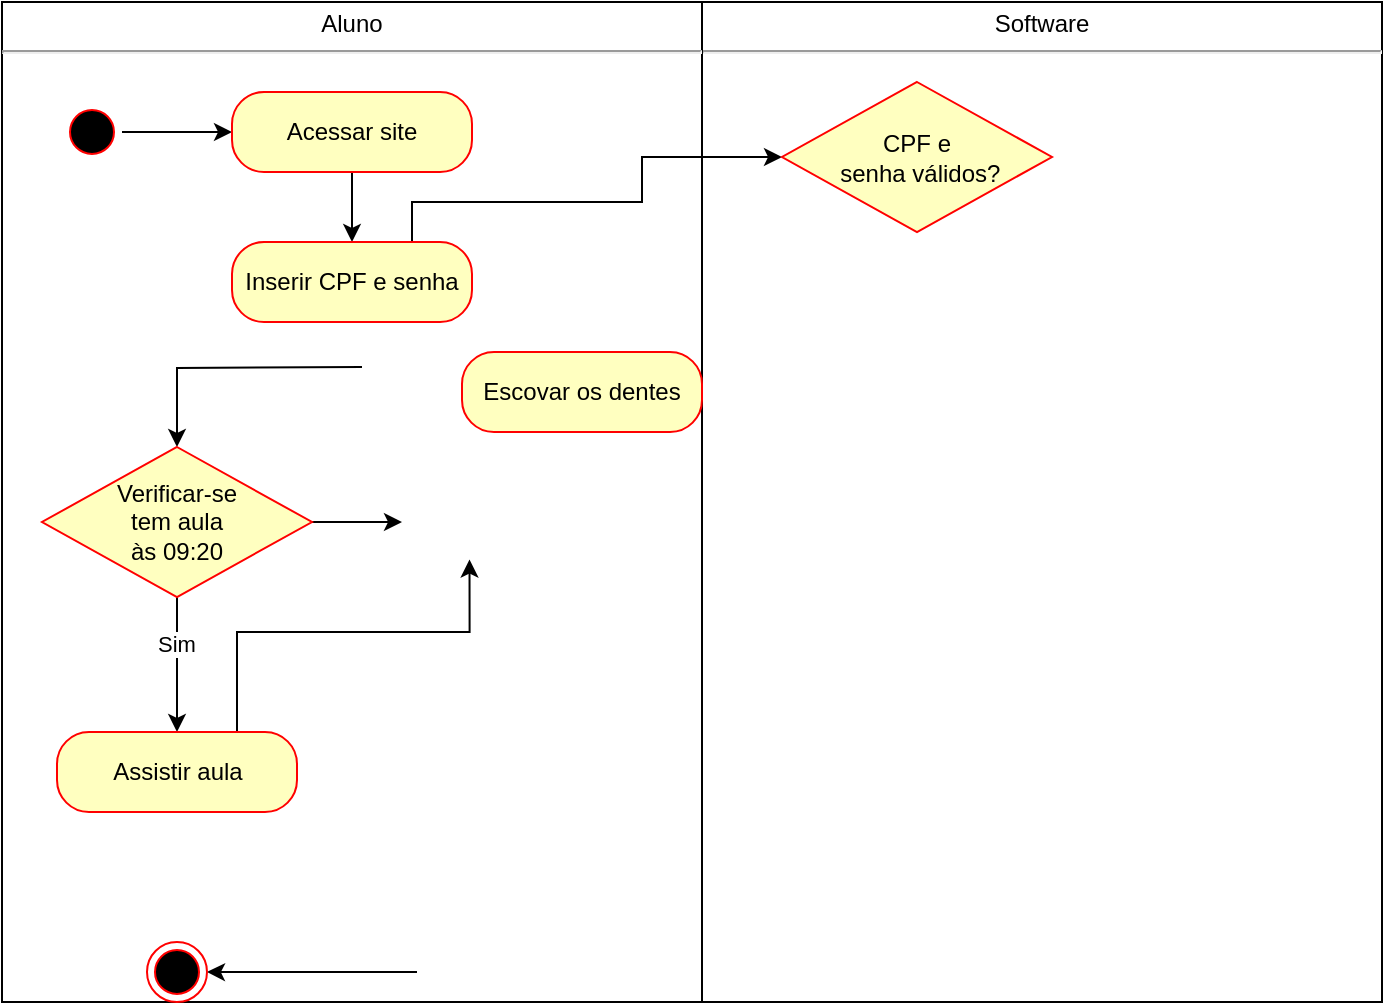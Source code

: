 <mxfile version="16.6.2" type="github">
  <diagram id="ZEX48tybaz3WDPqDXiuD" name="Page-1">
    <mxGraphModel dx="1021" dy="584" grid="1" gridSize="10" guides="1" tooltips="1" connect="1" arrows="1" fold="1" page="1" pageScale="1" pageWidth="1169" pageHeight="827" math="0" shadow="0">
      <root>
        <mxCell id="0" />
        <mxCell id="1" parent="0" />
        <mxCell id="3zqD0T_lnfzhav-kkuIM-46" value="&lt;p style=&quot;margin: 4px 0px 0px ; text-align: center&quot;&gt;Software&lt;/p&gt;&lt;hr&gt;&lt;p style=&quot;margin: 0px ; margin-left: 8px&quot;&gt;&lt;br&gt;&lt;/p&gt;" style="verticalAlign=top;align=left;overflow=fill;fontSize=12;fontFamily=Helvetica;html=1;" vertex="1" parent="1">
          <mxGeometry x="580" y="270" width="340" height="500" as="geometry" />
        </mxCell>
        <mxCell id="3zqD0T_lnfzhav-kkuIM-1" value="&lt;p style=&quot;margin: 4px 0px 0px ; text-align: center&quot;&gt;Aluno&lt;/p&gt;&lt;hr&gt;&lt;p style=&quot;margin: 0px ; margin-left: 8px&quot;&gt;&lt;br&gt;&lt;/p&gt;" style="verticalAlign=top;align=left;overflow=fill;fontSize=12;fontFamily=Helvetica;html=1;" vertex="1" parent="1">
          <mxGeometry x="230" y="270" width="350" height="500" as="geometry" />
        </mxCell>
        <mxCell id="3zqD0T_lnfzhav-kkuIM-2" style="edgeStyle=orthogonalEdgeStyle;rounded=0;orthogonalLoop=1;jettySize=auto;html=1;exitX=1;exitY=0.5;exitDx=0;exitDy=0;entryX=0;entryY=0.5;entryDx=0;entryDy=0;" edge="1" parent="1" source="3zqD0T_lnfzhav-kkuIM-3" target="3zqD0T_lnfzhav-kkuIM-5">
          <mxGeometry relative="1" as="geometry" />
        </mxCell>
        <mxCell id="3zqD0T_lnfzhav-kkuIM-3" value="" style="ellipse;html=1;shape=startState;fillColor=#000000;strokeColor=#ff0000;" vertex="1" parent="1">
          <mxGeometry x="260" y="320" width="30" height="30" as="geometry" />
        </mxCell>
        <mxCell id="3zqD0T_lnfzhav-kkuIM-48" style="edgeStyle=orthogonalEdgeStyle;rounded=0;orthogonalLoop=1;jettySize=auto;html=1;exitX=0.5;exitY=1;exitDx=0;exitDy=0;" edge="1" parent="1" source="3zqD0T_lnfzhav-kkuIM-5" target="3zqD0T_lnfzhav-kkuIM-47">
          <mxGeometry relative="1" as="geometry" />
        </mxCell>
        <mxCell id="3zqD0T_lnfzhav-kkuIM-5" value="Acessar site" style="rounded=1;whiteSpace=wrap;html=1;arcSize=40;fontColor=#000000;fillColor=#ffffc0;strokeColor=#ff0000;" vertex="1" parent="1">
          <mxGeometry x="345" y="315" width="120" height="40" as="geometry" />
        </mxCell>
        <mxCell id="3zqD0T_lnfzhav-kkuIM-12" value="Escovar os dentes" style="rounded=1;whiteSpace=wrap;html=1;arcSize=40;fontColor=#000000;fillColor=#ffffc0;strokeColor=#ff0000;" vertex="1" parent="1">
          <mxGeometry x="460" y="445" width="120" height="40" as="geometry" />
        </mxCell>
        <mxCell id="3zqD0T_lnfzhav-kkuIM-15" style="edgeStyle=orthogonalEdgeStyle;rounded=0;orthogonalLoop=1;jettySize=auto;html=1;exitX=0;exitY=0.5;exitDx=0;exitDy=0;entryX=0.5;entryY=0;entryDx=0;entryDy=0;" edge="1" parent="1" target="3zqD0T_lnfzhav-kkuIM-20">
          <mxGeometry relative="1" as="geometry">
            <mxPoint x="410" y="452.5" as="sourcePoint" />
          </mxGeometry>
        </mxCell>
        <mxCell id="3zqD0T_lnfzhav-kkuIM-17" style="edgeStyle=orthogonalEdgeStyle;rounded=0;jumpStyle=sharp;orthogonalLoop=1;jettySize=auto;html=1;exitX=1;exitY=0.5;exitDx=0;exitDy=0;entryX=0;entryY=0.5;entryDx=0;entryDy=0;" edge="1" parent="1" source="3zqD0T_lnfzhav-kkuIM-20">
          <mxGeometry relative="1" as="geometry">
            <mxPoint x="430" y="530" as="targetPoint" />
          </mxGeometry>
        </mxCell>
        <mxCell id="3zqD0T_lnfzhav-kkuIM-18" style="edgeStyle=orthogonalEdgeStyle;rounded=0;jumpStyle=sharp;orthogonalLoop=1;jettySize=auto;html=1;exitX=0.5;exitY=1;exitDx=0;exitDy=0;entryX=0.5;entryY=0;entryDx=0;entryDy=0;" edge="1" parent="1" source="3zqD0T_lnfzhav-kkuIM-20" target="3zqD0T_lnfzhav-kkuIM-22">
          <mxGeometry relative="1" as="geometry">
            <Array as="points">
              <mxPoint x="318" y="575" />
              <mxPoint x="318" y="575" />
            </Array>
          </mxGeometry>
        </mxCell>
        <mxCell id="3zqD0T_lnfzhav-kkuIM-19" value="Sim" style="edgeLabel;html=1;align=center;verticalAlign=middle;resizable=0;points=[];" vertex="1" connectable="0" parent="3zqD0T_lnfzhav-kkuIM-18">
          <mxGeometry x="-0.304" y="-1" relative="1" as="geometry">
            <mxPoint as="offset" />
          </mxGeometry>
        </mxCell>
        <mxCell id="3zqD0T_lnfzhav-kkuIM-20" value="Verificar-se &lt;br&gt;tem aula&lt;br&gt;às 09:20" style="rhombus;whiteSpace=wrap;html=1;fillColor=#ffffc0;strokeColor=#ff0000;" vertex="1" parent="1">
          <mxGeometry x="250" y="492.5" width="135" height="75" as="geometry" />
        </mxCell>
        <mxCell id="3zqD0T_lnfzhav-kkuIM-21" style="edgeStyle=orthogonalEdgeStyle;rounded=0;jumpStyle=sharp;orthogonalLoop=1;jettySize=auto;html=1;exitX=0.75;exitY=0;exitDx=0;exitDy=0;entryX=0;entryY=1;entryDx=0;entryDy=0;" edge="1" parent="1" source="3zqD0T_lnfzhav-kkuIM-22">
          <mxGeometry relative="1" as="geometry">
            <Array as="points">
              <mxPoint x="348" y="585" />
              <mxPoint x="464" y="585" />
            </Array>
            <mxPoint x="463.75" y="548.75" as="targetPoint" />
          </mxGeometry>
        </mxCell>
        <mxCell id="3zqD0T_lnfzhav-kkuIM-22" value="Assistir aula" style="rounded=1;whiteSpace=wrap;html=1;arcSize=40;fontColor=#000000;fillColor=#ffffc0;strokeColor=#ff0000;" vertex="1" parent="1">
          <mxGeometry x="257.5" y="635" width="120" height="40" as="geometry" />
        </mxCell>
        <mxCell id="3zqD0T_lnfzhav-kkuIM-41" style="edgeStyle=orthogonalEdgeStyle;rounded=0;jumpStyle=sharp;orthogonalLoop=1;jettySize=auto;html=1;exitX=0;exitY=0.5;exitDx=0;exitDy=0;entryX=1;entryY=0.5;entryDx=0;entryDy=0;" edge="1" parent="1" target="3zqD0T_lnfzhav-kkuIM-43">
          <mxGeometry relative="1" as="geometry">
            <mxPoint x="437.5" y="755" as="sourcePoint" />
          </mxGeometry>
        </mxCell>
        <mxCell id="3zqD0T_lnfzhav-kkuIM-43" value="" style="ellipse;html=1;shape=endState;fillColor=#000000;strokeColor=#ff0000;" vertex="1" parent="1">
          <mxGeometry x="302.5" y="740" width="30" height="30" as="geometry" />
        </mxCell>
        <mxCell id="3zqD0T_lnfzhav-kkuIM-51" style="edgeStyle=orthogonalEdgeStyle;rounded=0;orthogonalLoop=1;jettySize=auto;html=1;exitX=0.75;exitY=0;exitDx=0;exitDy=0;entryX=0;entryY=0.5;entryDx=0;entryDy=0;" edge="1" parent="1" source="3zqD0T_lnfzhav-kkuIM-47" target="3zqD0T_lnfzhav-kkuIM-50">
          <mxGeometry relative="1" as="geometry">
            <Array as="points">
              <mxPoint x="435" y="370" />
              <mxPoint x="550" y="370" />
              <mxPoint x="550" y="348" />
            </Array>
          </mxGeometry>
        </mxCell>
        <mxCell id="3zqD0T_lnfzhav-kkuIM-47" value="Inserir CPF e senha" style="rounded=1;whiteSpace=wrap;html=1;arcSize=40;fontColor=#000000;fillColor=#ffffc0;strokeColor=#ff0000;" vertex="1" parent="1">
          <mxGeometry x="345" y="390" width="120" height="40" as="geometry" />
        </mxCell>
        <mxCell id="3zqD0T_lnfzhav-kkuIM-50" value="CPF e&lt;br&gt;&amp;nbsp;senha válidos?" style="rhombus;whiteSpace=wrap;html=1;fillColor=#ffffc0;strokeColor=#ff0000;" vertex="1" parent="1">
          <mxGeometry x="620" y="310" width="135" height="75" as="geometry" />
        </mxCell>
      </root>
    </mxGraphModel>
  </diagram>
</mxfile>

